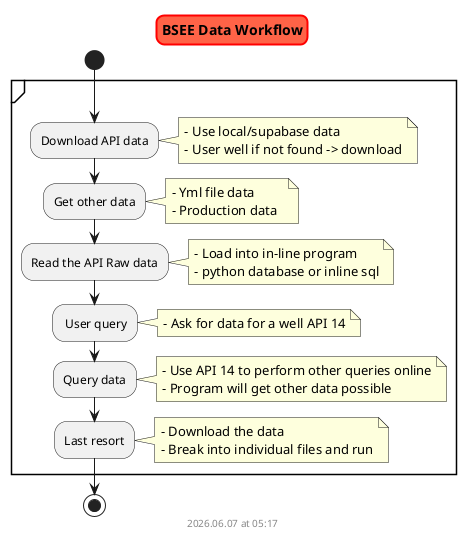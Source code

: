 @startuml package_development
skinparam titleBorderRoundCorner 15
skinparam titleBorderThickness 2
skinparam titleBorderColor red
skinparam titleBackgroundColor Tomato

title BSEE Data Workflow

start

    partition {


        :Download API data;
            note right
                - Use local/supabase data
                - User well if not found -> download
            end note

        :Get other data;
            note right
                - Yml file data
                - Production data  
            end note
        :Read the API Raw data;
            note right
                - Load into in-line program
                - python database or inline sql
            end note
        : User query;
            note right
                - Ask for data for a well API 14
            end note
        :Query data;
            note right
                - Use API 14 to perform other queries online
                - Program will get other data possible
            end note
        :Last resort;
            note right
                - Download the data
                - Break into individual files and run
            end note

    }

stop

footer
%date("yyyy.MM.dd' at 'HH:mm")
%filename()
end footer

@enduml